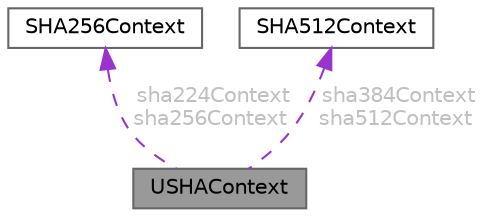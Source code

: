 digraph "USHAContext"
{
 // LATEX_PDF_SIZE
  bgcolor="transparent";
  edge [fontname=Helvetica,fontsize=10,labelfontname=Helvetica,labelfontsize=10];
  node [fontname=Helvetica,fontsize=10,shape=box,height=0.2,width=0.4];
  Node1 [id="Node000001",label="USHAContext",height=0.2,width=0.4,color="gray40", fillcolor="grey60", style="filled", fontcolor="black",tooltip=" "];
  Node2 -> Node1 [id="edge1_Node000001_Node000002",dir="back",color="darkorchid3",style="dashed",tooltip=" ",label=" sha224Context\nsha256Context",fontcolor="grey" ];
  Node2 [id="Node000002",label="SHA256Context",height=0.2,width=0.4,color="gray40", fillcolor="white", style="filled",URL="$dc/d5e/structSHA256Context.html",tooltip=" "];
  Node3 -> Node1 [id="edge2_Node000001_Node000003",dir="back",color="darkorchid3",style="dashed",tooltip=" ",label=" sha384Context\nsha512Context",fontcolor="grey" ];
  Node3 [id="Node000003",label="SHA512Context",height=0.2,width=0.4,color="gray40", fillcolor="white", style="filled",URL="$da/d24/structSHA512Context.html",tooltip=" "];
}

